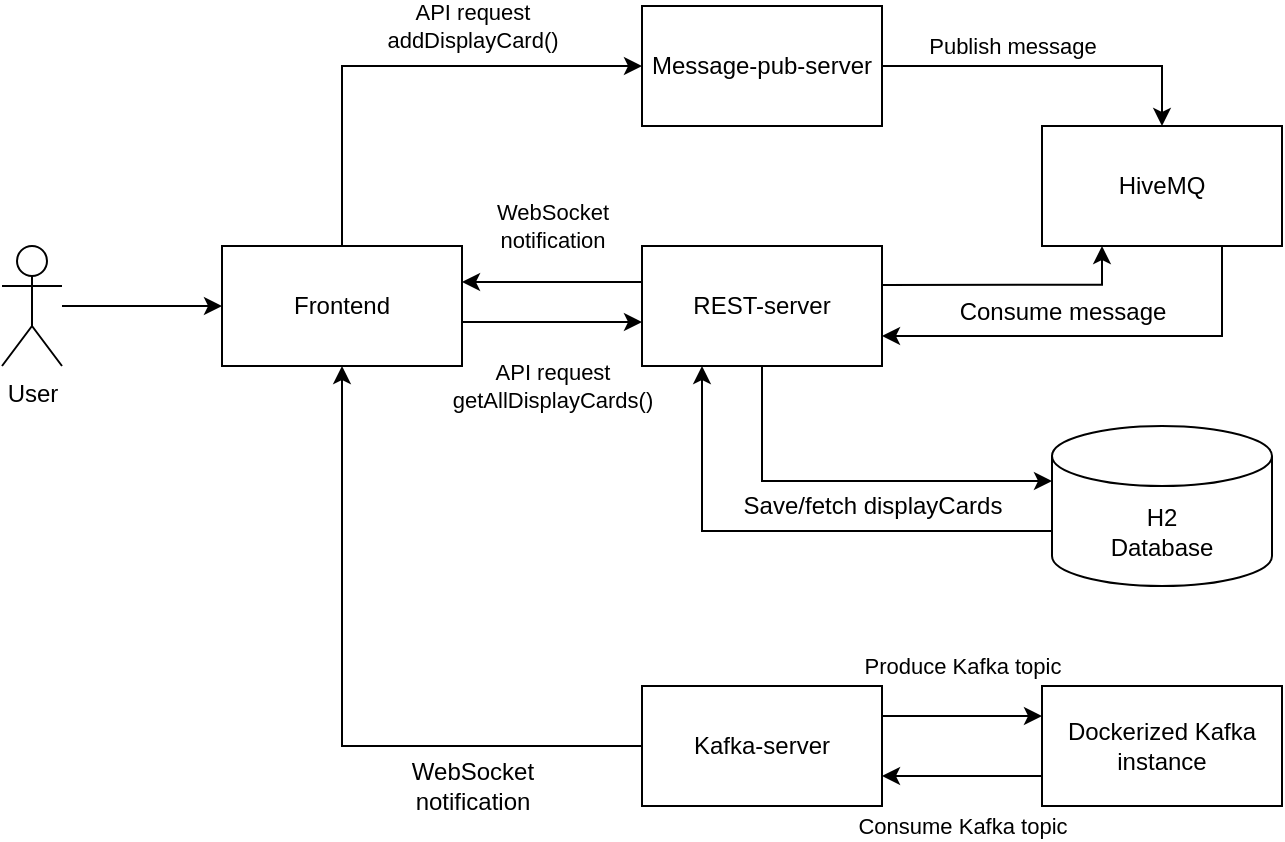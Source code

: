 <mxfile version="26.0.10">
  <diagram name="Page-1" id="xi0IXr5vPhznfiEGANiz">
    <mxGraphModel dx="842" dy="432" grid="1" gridSize="10" guides="1" tooltips="1" connect="1" arrows="1" fold="1" page="1" pageScale="1" pageWidth="413" pageHeight="583" math="0" shadow="0">
      <root>
        <mxCell id="0" />
        <mxCell id="1" parent="0" />
        <mxCell id="ADqDkrxHJ-3KV7iCr7ny-7" style="edgeStyle=orthogonalEdgeStyle;rounded=0;orthogonalLoop=1;jettySize=auto;html=1;exitX=1;exitY=0.5;exitDx=0;exitDy=0;" edge="1" parent="1">
          <mxGeometry relative="1" as="geometry">
            <mxPoint x="300" y="178" as="sourcePoint" />
            <mxPoint x="390" y="198" as="targetPoint" />
            <Array as="points">
              <mxPoint x="300" y="198" />
            </Array>
          </mxGeometry>
        </mxCell>
        <mxCell id="ADqDkrxHJ-3KV7iCr7ny-8" value="API request&lt;div&gt;getAllDisplayCards()&lt;/div&gt;" style="edgeLabel;html=1;align=center;verticalAlign=middle;resizable=0;points=[];" vertex="1" connectable="0" parent="ADqDkrxHJ-3KV7iCr7ny-7">
          <mxGeometry x="0.289" y="-4" relative="1" as="geometry">
            <mxPoint x="-6" y="28" as="offset" />
          </mxGeometry>
        </mxCell>
        <mxCell id="ADqDkrxHJ-3KV7iCr7ny-11" style="edgeStyle=orthogonalEdgeStyle;rounded=0;orthogonalLoop=1;jettySize=auto;html=1;exitX=0.5;exitY=0;exitDx=0;exitDy=0;entryX=0;entryY=0.5;entryDx=0;entryDy=0;" edge="1" parent="1" source="ADqDkrxHJ-3KV7iCr7ny-1" target="ADqDkrxHJ-3KV7iCr7ny-2">
          <mxGeometry relative="1" as="geometry" />
        </mxCell>
        <mxCell id="ADqDkrxHJ-3KV7iCr7ny-12" value="API request&lt;div&gt;addDisplayCard()&lt;/div&gt;" style="edgeLabel;html=1;align=center;verticalAlign=middle;resizable=0;points=[];" vertex="1" connectable="0" parent="ADqDkrxHJ-3KV7iCr7ny-11">
          <mxGeometry x="0.026" relative="1" as="geometry">
            <mxPoint x="32" y="-20" as="offset" />
          </mxGeometry>
        </mxCell>
        <mxCell id="ADqDkrxHJ-3KV7iCr7ny-1" value="Frontend" style="rounded=0;whiteSpace=wrap;html=1;" vertex="1" parent="1">
          <mxGeometry x="180" y="160" width="120" height="60" as="geometry" />
        </mxCell>
        <mxCell id="ADqDkrxHJ-3KV7iCr7ny-14" style="edgeStyle=orthogonalEdgeStyle;rounded=0;orthogonalLoop=1;jettySize=auto;html=1;exitX=1;exitY=0.5;exitDx=0;exitDy=0;entryX=0.5;entryY=0;entryDx=0;entryDy=0;" edge="1" parent="1" source="ADqDkrxHJ-3KV7iCr7ny-2" target="ADqDkrxHJ-3KV7iCr7ny-5">
          <mxGeometry relative="1" as="geometry" />
        </mxCell>
        <mxCell id="ADqDkrxHJ-3KV7iCr7ny-15" value="Publish message" style="edgeLabel;html=1;align=center;verticalAlign=middle;resizable=0;points=[];" vertex="1" connectable="0" parent="ADqDkrxHJ-3KV7iCr7ny-14">
          <mxGeometry x="-0.447" y="2" relative="1" as="geometry">
            <mxPoint x="18" y="-8" as="offset" />
          </mxGeometry>
        </mxCell>
        <mxCell id="ADqDkrxHJ-3KV7iCr7ny-2" value="Message-pub-server" style="rounded=0;whiteSpace=wrap;html=1;" vertex="1" parent="1">
          <mxGeometry x="390" y="40" width="120" height="60" as="geometry" />
        </mxCell>
        <mxCell id="ADqDkrxHJ-3KV7iCr7ny-21" style="edgeStyle=orthogonalEdgeStyle;rounded=0;orthogonalLoop=1;jettySize=auto;html=1;exitX=0;exitY=0.5;exitDx=0;exitDy=0;entryX=0.5;entryY=1;entryDx=0;entryDy=0;" edge="1" parent="1" source="ADqDkrxHJ-3KV7iCr7ny-3" target="ADqDkrxHJ-3KV7iCr7ny-1">
          <mxGeometry relative="1" as="geometry" />
        </mxCell>
        <mxCell id="ADqDkrxHJ-3KV7iCr7ny-23" style="edgeStyle=orthogonalEdgeStyle;rounded=0;orthogonalLoop=1;jettySize=auto;html=1;exitX=1;exitY=0.25;exitDx=0;exitDy=0;entryX=0;entryY=0.25;entryDx=0;entryDy=0;" edge="1" parent="1" source="ADqDkrxHJ-3KV7iCr7ny-3" target="ADqDkrxHJ-3KV7iCr7ny-6">
          <mxGeometry relative="1" as="geometry" />
        </mxCell>
        <mxCell id="ADqDkrxHJ-3KV7iCr7ny-25" value="Produce Kafka topic" style="edgeLabel;html=1;align=center;verticalAlign=middle;resizable=0;points=[];" vertex="1" connectable="0" parent="ADqDkrxHJ-3KV7iCr7ny-23">
          <mxGeometry x="0.341" y="1" relative="1" as="geometry">
            <mxPoint x="-14" y="-24" as="offset" />
          </mxGeometry>
        </mxCell>
        <mxCell id="ADqDkrxHJ-3KV7iCr7ny-3" value="Kafka-server" style="rounded=0;whiteSpace=wrap;html=1;" vertex="1" parent="1">
          <mxGeometry x="390" y="380" width="120" height="60" as="geometry" />
        </mxCell>
        <mxCell id="ADqDkrxHJ-3KV7iCr7ny-9" style="edgeStyle=orthogonalEdgeStyle;rounded=0;orthogonalLoop=1;jettySize=auto;html=1;entryX=1;entryY=0.5;entryDx=0;entryDy=0;" edge="1" parent="1">
          <mxGeometry relative="1" as="geometry">
            <mxPoint x="390" y="178" as="sourcePoint" />
            <mxPoint x="300" y="178" as="targetPoint" />
          </mxGeometry>
        </mxCell>
        <mxCell id="ADqDkrxHJ-3KV7iCr7ny-10" value="WebSocket&lt;div&gt;notification&lt;/div&gt;" style="edgeLabel;html=1;align=center;verticalAlign=middle;resizable=0;points=[];" vertex="1" connectable="0" parent="ADqDkrxHJ-3KV7iCr7ny-9">
          <mxGeometry x="0.111" y="-3" relative="1" as="geometry">
            <mxPoint x="5" y="-25" as="offset" />
          </mxGeometry>
        </mxCell>
        <mxCell id="ADqDkrxHJ-3KV7iCr7ny-19" style="edgeStyle=orthogonalEdgeStyle;rounded=0;orthogonalLoop=1;jettySize=auto;html=1;exitX=1.002;exitY=0.324;exitDx=0;exitDy=0;entryX=0.25;entryY=1;entryDx=0;entryDy=0;exitPerimeter=0;" edge="1" parent="1" source="ADqDkrxHJ-3KV7iCr7ny-4" target="ADqDkrxHJ-3KV7iCr7ny-5">
          <mxGeometry relative="1" as="geometry">
            <Array as="points">
              <mxPoint x="620" y="179" />
            </Array>
          </mxGeometry>
        </mxCell>
        <mxCell id="ADqDkrxHJ-3KV7iCr7ny-4" value="REST-server" style="rounded=0;whiteSpace=wrap;html=1;" vertex="1" parent="1">
          <mxGeometry x="390" y="160" width="120" height="60" as="geometry" />
        </mxCell>
        <mxCell id="ADqDkrxHJ-3KV7iCr7ny-18" style="edgeStyle=orthogonalEdgeStyle;rounded=0;orthogonalLoop=1;jettySize=auto;html=1;exitX=0.75;exitY=1;exitDx=0;exitDy=0;entryX=1;entryY=0.75;entryDx=0;entryDy=0;" edge="1" parent="1" source="ADqDkrxHJ-3KV7iCr7ny-5" target="ADqDkrxHJ-3KV7iCr7ny-4">
          <mxGeometry relative="1" as="geometry" />
        </mxCell>
        <mxCell id="ADqDkrxHJ-3KV7iCr7ny-5" value="HiveMQ" style="rounded=0;whiteSpace=wrap;html=1;" vertex="1" parent="1">
          <mxGeometry x="590" y="100" width="120" height="60" as="geometry" />
        </mxCell>
        <mxCell id="ADqDkrxHJ-3KV7iCr7ny-24" style="edgeStyle=orthogonalEdgeStyle;rounded=0;orthogonalLoop=1;jettySize=auto;html=1;exitX=0;exitY=0.75;exitDx=0;exitDy=0;entryX=1;entryY=0.75;entryDx=0;entryDy=0;" edge="1" parent="1" source="ADqDkrxHJ-3KV7iCr7ny-6" target="ADqDkrxHJ-3KV7iCr7ny-3">
          <mxGeometry relative="1" as="geometry" />
        </mxCell>
        <mxCell id="ADqDkrxHJ-3KV7iCr7ny-6" value="Dockerized Kafka&lt;div&gt;instance&lt;/div&gt;" style="rounded=0;whiteSpace=wrap;html=1;" vertex="1" parent="1">
          <mxGeometry x="590" y="380" width="120" height="60" as="geometry" />
        </mxCell>
        <mxCell id="ADqDkrxHJ-3KV7iCr7ny-20" value="Consume message" style="text;html=1;align=center;verticalAlign=middle;resizable=0;points=[];autosize=1;strokeColor=none;fillColor=none;" vertex="1" parent="1">
          <mxGeometry x="535" y="178" width="130" height="30" as="geometry" />
        </mxCell>
        <mxCell id="ADqDkrxHJ-3KV7iCr7ny-22" value="WebSocket&lt;div&gt;notification&lt;/div&gt;" style="text;html=1;align=center;verticalAlign=middle;resizable=0;points=[];autosize=1;strokeColor=none;fillColor=none;" vertex="1" parent="1">
          <mxGeometry x="265" y="410" width="80" height="40" as="geometry" />
        </mxCell>
        <mxCell id="ADqDkrxHJ-3KV7iCr7ny-26" value="Consume Kafka topic" style="edgeLabel;html=1;align=center;verticalAlign=middle;resizable=0;points=[];" vertex="1" connectable="0" parent="1">
          <mxGeometry x="550.003" y="450.0" as="geometry" />
        </mxCell>
        <mxCell id="ADqDkrxHJ-3KV7iCr7ny-29" style="edgeStyle=orthogonalEdgeStyle;rounded=0;orthogonalLoop=1;jettySize=auto;html=1;exitX=0;exitY=0;exitDx=0;exitDy=52.5;exitPerimeter=0;entryX=0.25;entryY=1;entryDx=0;entryDy=0;" edge="1" parent="1" source="ADqDkrxHJ-3KV7iCr7ny-27" target="ADqDkrxHJ-3KV7iCr7ny-4">
          <mxGeometry relative="1" as="geometry" />
        </mxCell>
        <mxCell id="ADqDkrxHJ-3KV7iCr7ny-27" value="H2&lt;div&gt;Database&lt;/div&gt;" style="shape=cylinder3;whiteSpace=wrap;html=1;boundedLbl=1;backgroundOutline=1;size=15;" vertex="1" parent="1">
          <mxGeometry x="595" y="250" width="110" height="80" as="geometry" />
        </mxCell>
        <mxCell id="ADqDkrxHJ-3KV7iCr7ny-28" style="edgeStyle=orthogonalEdgeStyle;rounded=0;orthogonalLoop=1;jettySize=auto;html=1;exitX=0.5;exitY=1;exitDx=0;exitDy=0;entryX=0;entryY=0;entryDx=0;entryDy=27.5;entryPerimeter=0;" edge="1" parent="1" source="ADqDkrxHJ-3KV7iCr7ny-4" target="ADqDkrxHJ-3KV7iCr7ny-27">
          <mxGeometry relative="1" as="geometry" />
        </mxCell>
        <mxCell id="ADqDkrxHJ-3KV7iCr7ny-30" value="Save/fetch displayCards" style="text;html=1;align=center;verticalAlign=middle;resizable=0;points=[];autosize=1;strokeColor=none;fillColor=none;" vertex="1" parent="1">
          <mxGeometry x="430" y="275" width="150" height="30" as="geometry" />
        </mxCell>
        <mxCell id="ADqDkrxHJ-3KV7iCr7ny-32" style="edgeStyle=orthogonalEdgeStyle;rounded=0;orthogonalLoop=1;jettySize=auto;html=1;entryX=0;entryY=0.5;entryDx=0;entryDy=0;" edge="1" parent="1" source="ADqDkrxHJ-3KV7iCr7ny-31" target="ADqDkrxHJ-3KV7iCr7ny-1">
          <mxGeometry relative="1" as="geometry" />
        </mxCell>
        <mxCell id="ADqDkrxHJ-3KV7iCr7ny-31" value="User" style="shape=umlActor;verticalLabelPosition=bottom;verticalAlign=top;html=1;outlineConnect=0;" vertex="1" parent="1">
          <mxGeometry x="70" y="160" width="30" height="60" as="geometry" />
        </mxCell>
      </root>
    </mxGraphModel>
  </diagram>
</mxfile>
